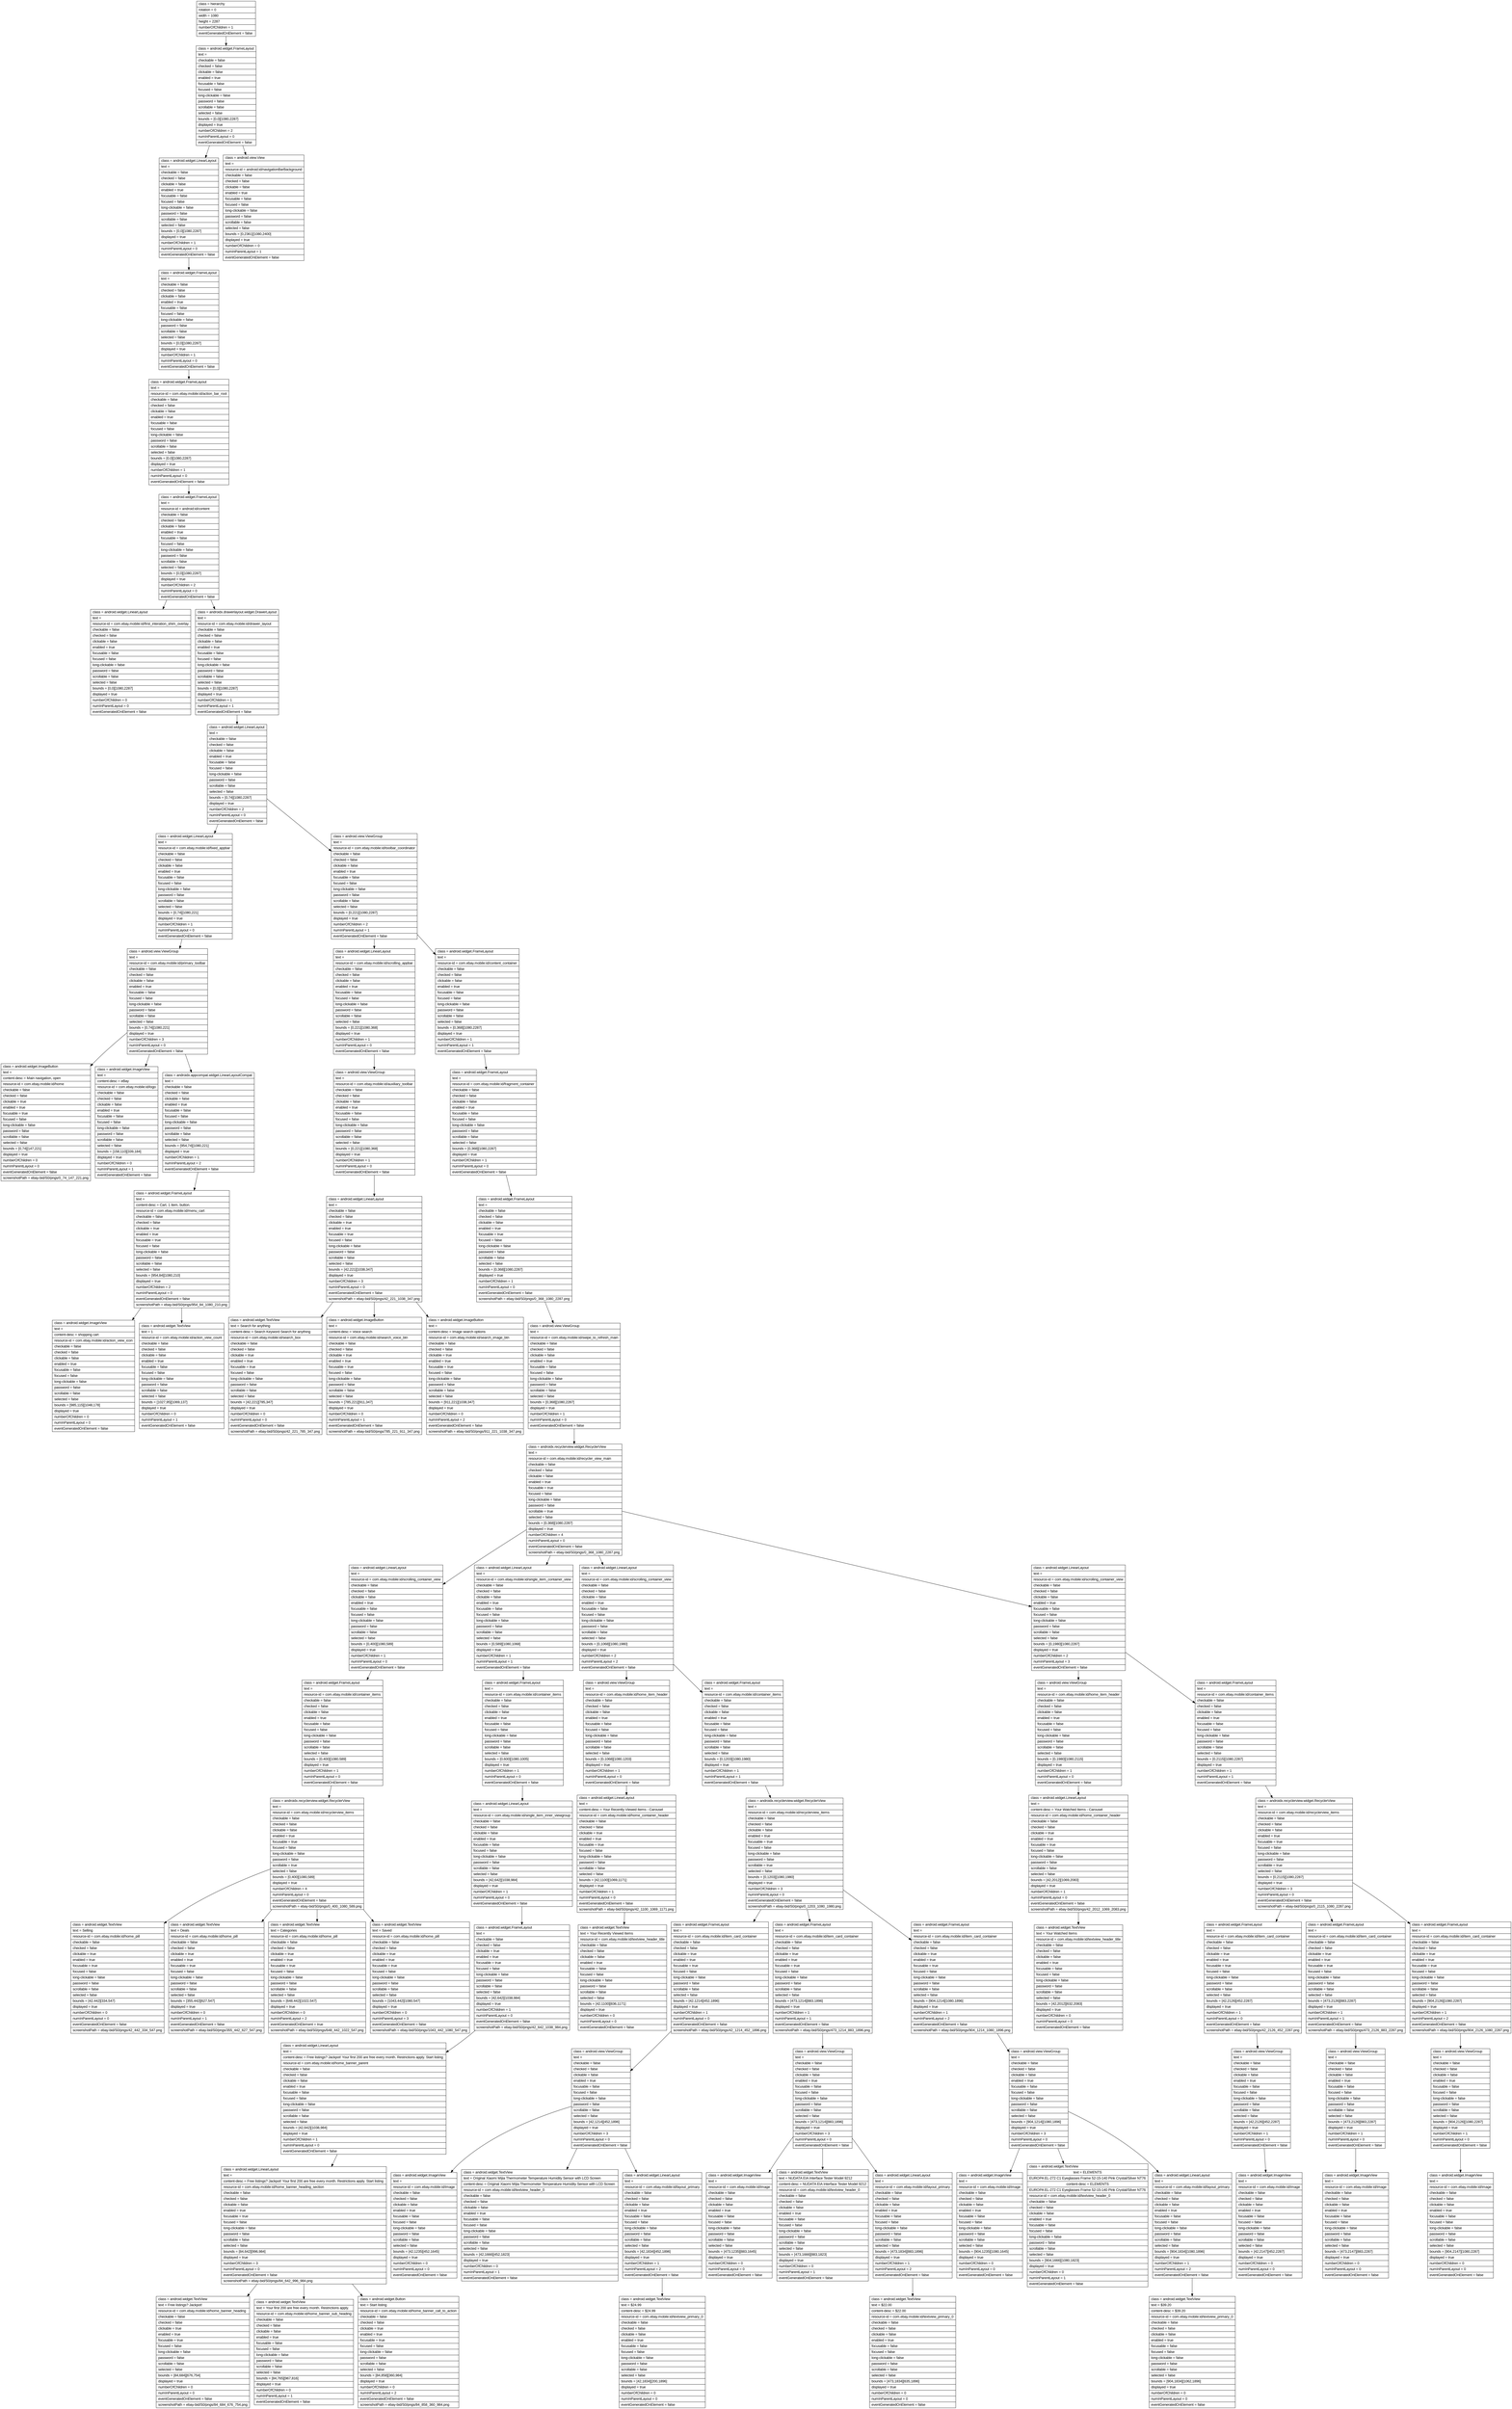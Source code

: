 digraph Layout {

	node [shape=record fontname=Arial];

	0	[label="{class = hierarchy\l|rotation = 0\l|width = 1080\l|height = 2287\l|numberOfChildren = 1\l|eventGeneratedOnElement = false \l}"]
	1	[label="{class = android.widget.FrameLayout\l|text = \l|checkable = false\l|checked = false\l|clickable = false\l|enabled = true\l|focusable = false\l|focused = false\l|long-clickable = false\l|password = false\l|scrollable = false\l|selected = false\l|bounds = [0,0][1080,2287]\l|displayed = true\l|numberOfChildren = 2\l|numInParentLayout = 0\l|eventGeneratedOnElement = false \l}"]
	2	[label="{class = android.widget.LinearLayout\l|text = \l|checkable = false\l|checked = false\l|clickable = false\l|enabled = true\l|focusable = false\l|focused = false\l|long-clickable = false\l|password = false\l|scrollable = false\l|selected = false\l|bounds = [0,0][1080,2287]\l|displayed = true\l|numberOfChildren = 1\l|numInParentLayout = 0\l|eventGeneratedOnElement = false \l}"]
	3	[label="{class = android.view.View\l|text = \l|resource-id = android:id/navigationBarBackground\l|checkable = false\l|checked = false\l|clickable = false\l|enabled = true\l|focusable = false\l|focused = false\l|long-clickable = false\l|password = false\l|scrollable = false\l|selected = false\l|bounds = [0,2361][1080,2400]\l|displayed = true\l|numberOfChildren = 0\l|numInParentLayout = 1\l|eventGeneratedOnElement = false \l}"]
	4	[label="{class = android.widget.FrameLayout\l|text = \l|checkable = false\l|checked = false\l|clickable = false\l|enabled = true\l|focusable = false\l|focused = false\l|long-clickable = false\l|password = false\l|scrollable = false\l|selected = false\l|bounds = [0,0][1080,2287]\l|displayed = true\l|numberOfChildren = 1\l|numInParentLayout = 0\l|eventGeneratedOnElement = false \l}"]
	5	[label="{class = android.widget.FrameLayout\l|text = \l|resource-id = com.ebay.mobile:id/action_bar_root\l|checkable = false\l|checked = false\l|clickable = false\l|enabled = true\l|focusable = false\l|focused = false\l|long-clickable = false\l|password = false\l|scrollable = false\l|selected = false\l|bounds = [0,0][1080,2287]\l|displayed = true\l|numberOfChildren = 1\l|numInParentLayout = 0\l|eventGeneratedOnElement = false \l}"]
	6	[label="{class = android.widget.FrameLayout\l|text = \l|resource-id = android:id/content\l|checkable = false\l|checked = false\l|clickable = false\l|enabled = true\l|focusable = false\l|focused = false\l|long-clickable = false\l|password = false\l|scrollable = false\l|selected = false\l|bounds = [0,0][1080,2287]\l|displayed = true\l|numberOfChildren = 2\l|numInParentLayout = 0\l|eventGeneratedOnElement = false \l}"]
	7	[label="{class = android.widget.LinearLayout\l|text = \l|resource-id = com.ebay.mobile:id/first_interation_shim_overlay\l|checkable = false\l|checked = false\l|clickable = false\l|enabled = true\l|focusable = false\l|focused = false\l|long-clickable = false\l|password = false\l|scrollable = false\l|selected = false\l|bounds = [0,0][1080,2287]\l|displayed = true\l|numberOfChildren = 0\l|numInParentLayout = 0\l|eventGeneratedOnElement = false \l}"]
	8	[label="{class = androidx.drawerlayout.widget.DrawerLayout\l|text = \l|resource-id = com.ebay.mobile:id/drawer_layout\l|checkable = false\l|checked = false\l|clickable = false\l|enabled = true\l|focusable = false\l|focused = false\l|long-clickable = false\l|password = false\l|scrollable = false\l|selected = false\l|bounds = [0,0][1080,2287]\l|displayed = true\l|numberOfChildren = 1\l|numInParentLayout = 1\l|eventGeneratedOnElement = false \l}"]
	9	[label="{class = android.widget.LinearLayout\l|text = \l|checkable = false\l|checked = false\l|clickable = false\l|enabled = true\l|focusable = false\l|focused = false\l|long-clickable = false\l|password = false\l|scrollable = false\l|selected = false\l|bounds = [0,74][1080,2287]\l|displayed = true\l|numberOfChildren = 2\l|numInParentLayout = 0\l|eventGeneratedOnElement = false \l}"]
	10	[label="{class = android.widget.LinearLayout\l|text = \l|resource-id = com.ebay.mobile:id/fixed_appbar\l|checkable = false\l|checked = false\l|clickable = false\l|enabled = true\l|focusable = false\l|focused = false\l|long-clickable = false\l|password = false\l|scrollable = false\l|selected = false\l|bounds = [0,74][1080,221]\l|displayed = true\l|numberOfChildren = 1\l|numInParentLayout = 0\l|eventGeneratedOnElement = false \l}"]
	11	[label="{class = android.view.ViewGroup\l|text = \l|resource-id = com.ebay.mobile:id/toolbar_coordinator\l|checkable = false\l|checked = false\l|clickable = false\l|enabled = true\l|focusable = false\l|focused = false\l|long-clickable = false\l|password = false\l|scrollable = false\l|selected = false\l|bounds = [0,221][1080,2287]\l|displayed = true\l|numberOfChildren = 2\l|numInParentLayout = 1\l|eventGeneratedOnElement = false \l}"]
	12	[label="{class = android.view.ViewGroup\l|text = \l|resource-id = com.ebay.mobile:id/primary_toolbar\l|checkable = false\l|checked = false\l|clickable = false\l|enabled = true\l|focusable = false\l|focused = false\l|long-clickable = false\l|password = false\l|scrollable = false\l|selected = false\l|bounds = [0,74][1080,221]\l|displayed = true\l|numberOfChildren = 3\l|numInParentLayout = 0\l|eventGeneratedOnElement = false \l}"]
	13	[label="{class = android.widget.LinearLayout\l|text = \l|resource-id = com.ebay.mobile:id/scrolling_appbar\l|checkable = false\l|checked = false\l|clickable = false\l|enabled = true\l|focusable = false\l|focused = false\l|long-clickable = false\l|password = false\l|scrollable = false\l|selected = false\l|bounds = [0,221][1080,368]\l|displayed = true\l|numberOfChildren = 1\l|numInParentLayout = 0\l|eventGeneratedOnElement = false \l}"]
	14	[label="{class = android.widget.FrameLayout\l|text = \l|resource-id = com.ebay.mobile:id/content_container\l|checkable = false\l|checked = false\l|clickable = false\l|enabled = true\l|focusable = false\l|focused = false\l|long-clickable = false\l|password = false\l|scrollable = false\l|selected = false\l|bounds = [0,368][1080,2287]\l|displayed = true\l|numberOfChildren = 1\l|numInParentLayout = 1\l|eventGeneratedOnElement = false \l}"]
	15	[label="{class = android.widget.ImageButton\l|text = \l|content-desc = Main navigation, open\l|resource-id = com.ebay.mobile:id/home\l|checkable = false\l|checked = false\l|clickable = true\l|enabled = true\l|focusable = true\l|focused = false\l|long-clickable = false\l|password = false\l|scrollable = false\l|selected = false\l|bounds = [0,74][147,221]\l|displayed = true\l|numberOfChildren = 0\l|numInParentLayout = 0\l|eventGeneratedOnElement = false \l|screenshotPath = ebay-bid/S0/pngs/0_74_147_221.png\l}"]
	16	[label="{class = android.widget.ImageView\l|text = \l|content-desc = eBay\l|resource-id = com.ebay.mobile:id/logo\l|checkable = false\l|checked = false\l|clickable = false\l|enabled = true\l|focusable = false\l|focused = false\l|long-clickable = false\l|password = false\l|scrollable = false\l|selected = false\l|bounds = [158,110][339,184]\l|displayed = true\l|numberOfChildren = 0\l|numInParentLayout = 1\l|eventGeneratedOnElement = false \l}"]
	17	[label="{class = androidx.appcompat.widget.LinearLayoutCompat\l|text = \l|checkable = false\l|checked = false\l|clickable = false\l|enabled = true\l|focusable = false\l|focused = false\l|long-clickable = false\l|password = false\l|scrollable = false\l|selected = false\l|bounds = [954,74][1080,221]\l|displayed = true\l|numberOfChildren = 1\l|numInParentLayout = 2\l|eventGeneratedOnElement = false \l}"]
	18	[label="{class = android.view.ViewGroup\l|text = \l|resource-id = com.ebay.mobile:id/auxiliary_toolbar\l|checkable = false\l|checked = false\l|clickable = false\l|enabled = true\l|focusable = false\l|focused = false\l|long-clickable = false\l|password = false\l|scrollable = false\l|selected = false\l|bounds = [0,221][1080,368]\l|displayed = true\l|numberOfChildren = 1\l|numInParentLayout = 0\l|eventGeneratedOnElement = false \l}"]
	19	[label="{class = android.widget.FrameLayout\l|text = \l|resource-id = com.ebay.mobile:id/fragment_container\l|checkable = false\l|checked = false\l|clickable = false\l|enabled = true\l|focusable = false\l|focused = false\l|long-clickable = false\l|password = false\l|scrollable = false\l|selected = false\l|bounds = [0,368][1080,2287]\l|displayed = true\l|numberOfChildren = 1\l|numInParentLayout = 0\l|eventGeneratedOnElement = false \l}"]
	20	[label="{class = android.widget.FrameLayout\l|text = \l|content-desc = Cart, 1 item, button.\l|resource-id = com.ebay.mobile:id/menu_cart\l|checkable = false\l|checked = false\l|clickable = true\l|enabled = true\l|focusable = true\l|focused = false\l|long-clickable = false\l|password = false\l|scrollable = false\l|selected = false\l|bounds = [954,84][1080,210]\l|displayed = true\l|numberOfChildren = 2\l|numInParentLayout = 0\l|eventGeneratedOnElement = false \l|screenshotPath = ebay-bid/S0/pngs/954_84_1080_210.png\l}"]
	21	[label="{class = android.widget.LinearLayout\l|text = \l|checkable = false\l|checked = false\l|clickable = true\l|enabled = true\l|focusable = true\l|focused = false\l|long-clickable = false\l|password = false\l|scrollable = false\l|selected = false\l|bounds = [42,221][1038,347]\l|displayed = true\l|numberOfChildren = 3\l|numInParentLayout = 0\l|eventGeneratedOnElement = false \l|screenshotPath = ebay-bid/S0/pngs/42_221_1038_347.png\l}"]
	22	[label="{class = android.widget.FrameLayout\l|text = \l|checkable = false\l|checked = false\l|clickable = false\l|enabled = true\l|focusable = true\l|focused = false\l|long-clickable = false\l|password = false\l|scrollable = false\l|selected = false\l|bounds = [0,368][1080,2287]\l|displayed = true\l|numberOfChildren = 1\l|numInParentLayout = 0\l|eventGeneratedOnElement = false \l|screenshotPath = ebay-bid/S0/pngs/0_368_1080_2287.png\l}"]
	23	[label="{class = android.widget.ImageView\l|text = \l|content-desc = shopping cart\l|resource-id = com.ebay.mobile:id/action_view_icon\l|checkable = false\l|checked = false\l|clickable = false\l|enabled = true\l|focusable = false\l|focused = false\l|long-clickable = false\l|password = false\l|scrollable = false\l|selected = false\l|bounds = [985,115][1048,178]\l|displayed = true\l|numberOfChildren = 0\l|numInParentLayout = 0\l|eventGeneratedOnElement = false \l}"]
	24	[label="{class = android.widget.TextView\l|text = 1\l|resource-id = com.ebay.mobile:id/action_view_count\l|checkable = false\l|checked = false\l|clickable = false\l|enabled = true\l|focusable = false\l|focused = false\l|long-clickable = false\l|password = false\l|scrollable = false\l|selected = false\l|bounds = [1027,95][1069,137]\l|displayed = true\l|numberOfChildren = 0\l|numInParentLayout = 1\l|eventGeneratedOnElement = false \l}"]
	25	[label="{class = android.widget.TextView\l|text = Search for anything\l|content-desc = Search Keyword Search for anything\l|resource-id = com.ebay.mobile:id/search_box\l|checkable = false\l|checked = false\l|clickable = true\l|enabled = true\l|focusable = true\l|focused = false\l|long-clickable = false\l|password = false\l|scrollable = false\l|selected = false\l|bounds = [42,221][785,347]\l|displayed = true\l|numberOfChildren = 0\l|numInParentLayout = 0\l|eventGeneratedOnElement = false \l|screenshotPath = ebay-bid/S0/pngs/42_221_785_347.png\l}"]
	26	[label="{class = android.widget.ImageButton\l|text = \l|content-desc = Voice search\l|resource-id = com.ebay.mobile:id/search_voice_btn\l|checkable = false\l|checked = false\l|clickable = true\l|enabled = true\l|focusable = true\l|focused = false\l|long-clickable = false\l|password = false\l|scrollable = false\l|selected = false\l|bounds = [785,221][911,347]\l|displayed = true\l|numberOfChildren = 0\l|numInParentLayout = 1\l|eventGeneratedOnElement = false \l|screenshotPath = ebay-bid/S0/pngs/785_221_911_347.png\l}"]
	27	[label="{class = android.widget.ImageButton\l|text = \l|content-desc = Image search options\l|resource-id = com.ebay.mobile:id/search_image_btn\l|checkable = false\l|checked = false\l|clickable = true\l|enabled = true\l|focusable = true\l|focused = false\l|long-clickable = false\l|password = false\l|scrollable = false\l|selected = false\l|bounds = [911,221][1038,347]\l|displayed = true\l|numberOfChildren = 0\l|numInParentLayout = 2\l|eventGeneratedOnElement = false \l|screenshotPath = ebay-bid/S0/pngs/911_221_1038_347.png\l}"]
	28	[label="{class = android.view.ViewGroup\l|text = \l|resource-id = com.ebay.mobile:id/swipe_to_refresh_main\l|checkable = false\l|checked = false\l|clickable = false\l|enabled = true\l|focusable = false\l|focused = false\l|long-clickable = false\l|password = false\l|scrollable = false\l|selected = false\l|bounds = [0,368][1080,2287]\l|displayed = true\l|numberOfChildren = 1\l|numInParentLayout = 0\l|eventGeneratedOnElement = false \l}"]
	29	[label="{class = androidx.recyclerview.widget.RecyclerView\l|text = \l|resource-id = com.ebay.mobile:id/recycler_view_main\l|checkable = false\l|checked = false\l|clickable = false\l|enabled = true\l|focusable = true\l|focused = false\l|long-clickable = false\l|password = false\l|scrollable = true\l|selected = false\l|bounds = [0,368][1080,2287]\l|displayed = true\l|numberOfChildren = 4\l|numInParentLayout = 0\l|eventGeneratedOnElement = false \l|screenshotPath = ebay-bid/S0/pngs/0_368_1080_2287.png\l}"]
	30	[label="{class = android.widget.LinearLayout\l|text = \l|resource-id = com.ebay.mobile:id/scrolling_container_view\l|checkable = false\l|checked = false\l|clickable = false\l|enabled = true\l|focusable = false\l|focused = false\l|long-clickable = false\l|password = false\l|scrollable = false\l|selected = false\l|bounds = [0,400][1080,589]\l|displayed = true\l|numberOfChildren = 1\l|numInParentLayout = 0\l|eventGeneratedOnElement = false \l}"]
	31	[label="{class = android.widget.LinearLayout\l|text = \l|resource-id = com.ebay.mobile:id/single_item_container_view\l|checkable = false\l|checked = false\l|clickable = false\l|enabled = true\l|focusable = false\l|focused = false\l|long-clickable = false\l|password = false\l|scrollable = false\l|selected = false\l|bounds = [0,589][1080,1068]\l|displayed = true\l|numberOfChildren = 1\l|numInParentLayout = 1\l|eventGeneratedOnElement = false \l}"]
	32	[label="{class = android.widget.LinearLayout\l|text = \l|resource-id = com.ebay.mobile:id/scrolling_container_view\l|checkable = false\l|checked = false\l|clickable = false\l|enabled = true\l|focusable = false\l|focused = false\l|long-clickable = false\l|password = false\l|scrollable = false\l|selected = false\l|bounds = [0,1068][1080,1980]\l|displayed = true\l|numberOfChildren = 2\l|numInParentLayout = 2\l|eventGeneratedOnElement = false \l}"]
	33	[label="{class = android.widget.LinearLayout\l|text = \l|resource-id = com.ebay.mobile:id/scrolling_container_view\l|checkable = false\l|checked = false\l|clickable = false\l|enabled = true\l|focusable = false\l|focused = false\l|long-clickable = false\l|password = false\l|scrollable = false\l|selected = false\l|bounds = [0,1980][1080,2287]\l|displayed = true\l|numberOfChildren = 2\l|numInParentLayout = 3\l|eventGeneratedOnElement = false \l}"]
	34	[label="{class = android.widget.FrameLayout\l|text = \l|resource-id = com.ebay.mobile:id/container_items\l|checkable = false\l|checked = false\l|clickable = false\l|enabled = true\l|focusable = false\l|focused = false\l|long-clickable = false\l|password = false\l|scrollable = false\l|selected = false\l|bounds = [0,400][1080,589]\l|displayed = true\l|numberOfChildren = 1\l|numInParentLayout = 0\l|eventGeneratedOnElement = false \l}"]
	35	[label="{class = android.widget.FrameLayout\l|text = \l|resource-id = com.ebay.mobile:id/container_items\l|checkable = false\l|checked = false\l|clickable = false\l|enabled = true\l|focusable = false\l|focused = false\l|long-clickable = false\l|password = false\l|scrollable = false\l|selected = false\l|bounds = [0,600][1080,1005]\l|displayed = true\l|numberOfChildren = 1\l|numInParentLayout = 0\l|eventGeneratedOnElement = false \l}"]
	36	[label="{class = android.view.ViewGroup\l|text = \l|resource-id = com.ebay.mobile:id/home_item_header\l|checkable = false\l|checked = false\l|clickable = false\l|enabled = true\l|focusable = false\l|focused = false\l|long-clickable = false\l|password = false\l|scrollable = false\l|selected = false\l|bounds = [0,1068][1080,1203]\l|displayed = true\l|numberOfChildren = 1\l|numInParentLayout = 0\l|eventGeneratedOnElement = false \l}"]
	37	[label="{class = android.widget.FrameLayout\l|text = \l|resource-id = com.ebay.mobile:id/container_items\l|checkable = false\l|checked = false\l|clickable = false\l|enabled = true\l|focusable = false\l|focused = false\l|long-clickable = false\l|password = false\l|scrollable = false\l|selected = false\l|bounds = [0,1203][1080,1980]\l|displayed = true\l|numberOfChildren = 1\l|numInParentLayout = 1\l|eventGeneratedOnElement = false \l}"]
	38	[label="{class = android.view.ViewGroup\l|text = \l|resource-id = com.ebay.mobile:id/home_item_header\l|checkable = false\l|checked = false\l|clickable = false\l|enabled = true\l|focusable = false\l|focused = false\l|long-clickable = false\l|password = false\l|scrollable = false\l|selected = false\l|bounds = [0,1980][1080,2115]\l|displayed = true\l|numberOfChildren = 1\l|numInParentLayout = 0\l|eventGeneratedOnElement = false \l}"]
	39	[label="{class = android.widget.FrameLayout\l|text = \l|resource-id = com.ebay.mobile:id/container_items\l|checkable = false\l|checked = false\l|clickable = false\l|enabled = true\l|focusable = false\l|focused = false\l|long-clickable = false\l|password = false\l|scrollable = false\l|selected = false\l|bounds = [0,2115][1080,2287]\l|displayed = true\l|numberOfChildren = 1\l|numInParentLayout = 1\l|eventGeneratedOnElement = false \l}"]
	40	[label="{class = androidx.recyclerview.widget.RecyclerView\l|text = \l|resource-id = com.ebay.mobile:id/recyclerview_items\l|checkable = false\l|checked = false\l|clickable = false\l|enabled = true\l|focusable = true\l|focused = false\l|long-clickable = false\l|password = false\l|scrollable = true\l|selected = false\l|bounds = [0,400][1080,589]\l|displayed = true\l|numberOfChildren = 4\l|numInParentLayout = 0\l|eventGeneratedOnElement = false \l|screenshotPath = ebay-bid/S0/pngs/0_400_1080_589.png\l}"]
	41	[label="{class = android.widget.LinearLayout\l|text = \l|resource-id = com.ebay.mobile:id/single_item_inner_viewgroup\l|checkable = false\l|checked = false\l|clickable = false\l|enabled = true\l|focusable = false\l|focused = false\l|long-clickable = false\l|password = false\l|scrollable = false\l|selected = false\l|bounds = [42,642][1038,984]\l|displayed = true\l|numberOfChildren = 1\l|numInParentLayout = 0\l|eventGeneratedOnElement = false \l}"]
	42	[label="{class = android.widget.LinearLayout\l|text = \l|content-desc = Your Recently Viewed Items - Carousel\l|resource-id = com.ebay.mobile:id/home_container_header\l|checkable = false\l|checked = false\l|clickable = true\l|enabled = true\l|focusable = true\l|focused = false\l|long-clickable = false\l|password = false\l|scrollable = false\l|selected = false\l|bounds = [42,1100][1069,1171]\l|displayed = true\l|numberOfChildren = 1\l|numInParentLayout = 0\l|eventGeneratedOnElement = false \l|screenshotPath = ebay-bid/S0/pngs/42_1100_1069_1171.png\l}"]
	43	[label="{class = androidx.recyclerview.widget.RecyclerView\l|text = \l|resource-id = com.ebay.mobile:id/recyclerview_items\l|checkable = false\l|checked = false\l|clickable = false\l|enabled = true\l|focusable = true\l|focused = false\l|long-clickable = false\l|password = false\l|scrollable = true\l|selected = false\l|bounds = [0,1203][1080,1980]\l|displayed = true\l|numberOfChildren = 3\l|numInParentLayout = 0\l|eventGeneratedOnElement = false \l|screenshotPath = ebay-bid/S0/pngs/0_1203_1080_1980.png\l}"]
	44	[label="{class = android.widget.LinearLayout\l|text = \l|content-desc = Your Watched Items - Carousel\l|resource-id = com.ebay.mobile:id/home_container_header\l|checkable = false\l|checked = false\l|clickable = true\l|enabled = true\l|focusable = true\l|focused = false\l|long-clickable = false\l|password = false\l|scrollable = false\l|selected = false\l|bounds = [42,2012][1069,2083]\l|displayed = true\l|numberOfChildren = 1\l|numInParentLayout = 0\l|eventGeneratedOnElement = false \l|screenshotPath = ebay-bid/S0/pngs/42_2012_1069_2083.png\l}"]
	45	[label="{class = androidx.recyclerview.widget.RecyclerView\l|text = \l|resource-id = com.ebay.mobile:id/recyclerview_items\l|checkable = false\l|checked = false\l|clickable = false\l|enabled = true\l|focusable = true\l|focused = false\l|long-clickable = false\l|password = false\l|scrollable = true\l|selected = false\l|bounds = [0,2115][1080,2287]\l|displayed = true\l|numberOfChildren = 3\l|numInParentLayout = 0\l|eventGeneratedOnElement = false \l|screenshotPath = ebay-bid/S0/pngs/0_2115_1080_2287.png\l}"]
	46	[label="{class = android.widget.TextView\l|text = Selling\l|resource-id = com.ebay.mobile:id/home_pill\l|checkable = false\l|checked = false\l|clickable = true\l|enabled = true\l|focusable = true\l|focused = false\l|long-clickable = false\l|password = false\l|scrollable = false\l|selected = false\l|bounds = [42,442][334,547]\l|displayed = true\l|numberOfChildren = 0\l|numInParentLayout = 0\l|eventGeneratedOnElement = false \l|screenshotPath = ebay-bid/S0/pngs/42_442_334_547.png\l}"]
	47	[label="{class = android.widget.TextView\l|text = Deals\l|resource-id = com.ebay.mobile:id/home_pill\l|checkable = false\l|checked = false\l|clickable = true\l|enabled = true\l|focusable = true\l|focused = false\l|long-clickable = false\l|password = false\l|scrollable = false\l|selected = false\l|bounds = [355,442][627,547]\l|displayed = true\l|numberOfChildren = 0\l|numInParentLayout = 1\l|eventGeneratedOnElement = false \l|screenshotPath = ebay-bid/S0/pngs/355_442_627_547.png\l}"]
	48	[label="{class = android.widget.TextView\l|text = Categories\l|resource-id = com.ebay.mobile:id/home_pill\l|checkable = false\l|checked = false\l|clickable = true\l|enabled = true\l|focusable = true\l|focused = false\l|long-clickable = false\l|password = false\l|scrollable = false\l|selected = false\l|bounds = [648,442][1022,547]\l|displayed = true\l|numberOfChildren = 0\l|numInParentLayout = 2\l|eventGeneratedOnElement = true \l|screenshotPath = ebay-bid/S0/pngs/648_442_1022_547.png\l}"]
	49	[label="{class = android.widget.TextView\l|text = Saved\l|resource-id = com.ebay.mobile:id/home_pill\l|checkable = false\l|checked = false\l|clickable = true\l|enabled = true\l|focusable = true\l|focused = false\l|long-clickable = false\l|password = false\l|scrollable = false\l|selected = false\l|bounds = [1043,442][1080,547]\l|displayed = true\l|numberOfChildren = 0\l|numInParentLayout = 3\l|eventGeneratedOnElement = false \l|screenshotPath = ebay-bid/S0/pngs/1043_442_1080_547.png\l}"]
	50	[label="{class = android.widget.FrameLayout\l|text = \l|checkable = false\l|checked = false\l|clickable = true\l|enabled = true\l|focusable = true\l|focused = false\l|long-clickable = false\l|password = false\l|scrollable = false\l|selected = false\l|bounds = [42,642][1038,984]\l|displayed = true\l|numberOfChildren = 1\l|numInParentLayout = 0\l|eventGeneratedOnElement = false \l|screenshotPath = ebay-bid/S0/pngs/42_642_1038_984.png\l}"]
	51	[label="{class = android.widget.TextView\l|text = Your Recently Viewed Items  \l|resource-id = com.ebay.mobile:id/textview_header_title\l|checkable = false\l|checked = false\l|clickable = false\l|enabled = true\l|focusable = false\l|focused = false\l|long-clickable = false\l|password = false\l|scrollable = false\l|selected = false\l|bounds = [42,1100][836,1171]\l|displayed = true\l|numberOfChildren = 0\l|numInParentLayout = 0\l|eventGeneratedOnElement = false \l}"]
	52	[label="{class = android.widget.FrameLayout\l|text = \l|resource-id = com.ebay.mobile:id/item_card_container\l|checkable = false\l|checked = false\l|clickable = true\l|enabled = true\l|focusable = true\l|focused = false\l|long-clickable = false\l|password = false\l|scrollable = false\l|selected = false\l|bounds = [42,1214][452,1896]\l|displayed = true\l|numberOfChildren = 1\l|numInParentLayout = 0\l|eventGeneratedOnElement = false \l|screenshotPath = ebay-bid/S0/pngs/42_1214_452_1896.png\l}"]
	53	[label="{class = android.widget.FrameLayout\l|text = \l|resource-id = com.ebay.mobile:id/item_card_container\l|checkable = false\l|checked = false\l|clickable = true\l|enabled = true\l|focusable = true\l|focused = false\l|long-clickable = false\l|password = false\l|scrollable = false\l|selected = false\l|bounds = [473,1214][883,1896]\l|displayed = true\l|numberOfChildren = 1\l|numInParentLayout = 1\l|eventGeneratedOnElement = false \l|screenshotPath = ebay-bid/S0/pngs/473_1214_883_1896.png\l}"]
	54	[label="{class = android.widget.FrameLayout\l|text = \l|resource-id = com.ebay.mobile:id/item_card_container\l|checkable = false\l|checked = false\l|clickable = true\l|enabled = true\l|focusable = true\l|focused = false\l|long-clickable = false\l|password = false\l|scrollable = false\l|selected = false\l|bounds = [904,1214][1080,1896]\l|displayed = true\l|numberOfChildren = 1\l|numInParentLayout = 2\l|eventGeneratedOnElement = false \l|screenshotPath = ebay-bid/S0/pngs/904_1214_1080_1896.png\l}"]
	55	[label="{class = android.widget.TextView\l|text = Your Watched Items  \l|resource-id = com.ebay.mobile:id/textview_header_title\l|checkable = false\l|checked = false\l|clickable = false\l|enabled = true\l|focusable = false\l|focused = false\l|long-clickable = false\l|password = false\l|scrollable = false\l|selected = false\l|bounds = [42,2012][632,2083]\l|displayed = true\l|numberOfChildren = 0\l|numInParentLayout = 0\l|eventGeneratedOnElement = false \l}"]
	56	[label="{class = android.widget.FrameLayout\l|text = \l|resource-id = com.ebay.mobile:id/item_card_container\l|checkable = false\l|checked = false\l|clickable = true\l|enabled = true\l|focusable = true\l|focused = false\l|long-clickable = false\l|password = false\l|scrollable = false\l|selected = false\l|bounds = [42,2126][452,2287]\l|displayed = true\l|numberOfChildren = 1\l|numInParentLayout = 0\l|eventGeneratedOnElement = false \l|screenshotPath = ebay-bid/S0/pngs/42_2126_452_2287.png\l}"]
	57	[label="{class = android.widget.FrameLayout\l|text = \l|resource-id = com.ebay.mobile:id/item_card_container\l|checkable = false\l|checked = false\l|clickable = true\l|enabled = true\l|focusable = true\l|focused = false\l|long-clickable = false\l|password = false\l|scrollable = false\l|selected = false\l|bounds = [473,2126][883,2287]\l|displayed = true\l|numberOfChildren = 1\l|numInParentLayout = 1\l|eventGeneratedOnElement = false \l|screenshotPath = ebay-bid/S0/pngs/473_2126_883_2287.png\l}"]
	58	[label="{class = android.widget.FrameLayout\l|text = \l|resource-id = com.ebay.mobile:id/item_card_container\l|checkable = false\l|checked = false\l|clickable = true\l|enabled = true\l|focusable = true\l|focused = false\l|long-clickable = false\l|password = false\l|scrollable = false\l|selected = false\l|bounds = [904,2126][1080,2287]\l|displayed = true\l|numberOfChildren = 1\l|numInParentLayout = 2\l|eventGeneratedOnElement = false \l|screenshotPath = ebay-bid/S0/pngs/904_2126_1080_2287.png\l}"]
	59	[label="{class = android.widget.LinearLayout\l|text = \l|content-desc = Free listings? Jackpot! Your first 200 are free every month. Restrictions apply. Start listing \l|resource-id = com.ebay.mobile:id/home_banner_parent\l|checkable = false\l|checked = false\l|clickable = false\l|enabled = true\l|focusable = false\l|focused = false\l|long-clickable = false\l|password = false\l|scrollable = false\l|selected = false\l|bounds = [42,642][1038,984]\l|displayed = true\l|numberOfChildren = 1\l|numInParentLayout = 0\l|eventGeneratedOnElement = false \l}"]
	60	[label="{class = android.view.ViewGroup\l|text = \l|checkable = false\l|checked = false\l|clickable = false\l|enabled = true\l|focusable = false\l|focused = false\l|long-clickable = false\l|password = false\l|scrollable = false\l|selected = false\l|bounds = [42,1214][452,1896]\l|displayed = true\l|numberOfChildren = 3\l|numInParentLayout = 0\l|eventGeneratedOnElement = false \l}"]
	61	[label="{class = android.view.ViewGroup\l|text = \l|checkable = false\l|checked = false\l|clickable = false\l|enabled = true\l|focusable = false\l|focused = false\l|long-clickable = false\l|password = false\l|scrollable = false\l|selected = false\l|bounds = [473,1214][883,1896]\l|displayed = true\l|numberOfChildren = 3\l|numInParentLayout = 0\l|eventGeneratedOnElement = false \l}"]
	62	[label="{class = android.view.ViewGroup\l|text = \l|checkable = false\l|checked = false\l|clickable = false\l|enabled = true\l|focusable = false\l|focused = false\l|long-clickable = false\l|password = false\l|scrollable = false\l|selected = false\l|bounds = [904,1214][1080,1896]\l|displayed = true\l|numberOfChildren = 3\l|numInParentLayout = 0\l|eventGeneratedOnElement = false \l}"]
	63	[label="{class = android.view.ViewGroup\l|text = \l|checkable = false\l|checked = false\l|clickable = false\l|enabled = true\l|focusable = false\l|focused = false\l|long-clickable = false\l|password = false\l|scrollable = false\l|selected = false\l|bounds = [42,2126][452,2287]\l|displayed = true\l|numberOfChildren = 1\l|numInParentLayout = 0\l|eventGeneratedOnElement = false \l}"]
	64	[label="{class = android.view.ViewGroup\l|text = \l|checkable = false\l|checked = false\l|clickable = false\l|enabled = true\l|focusable = false\l|focused = false\l|long-clickable = false\l|password = false\l|scrollable = false\l|selected = false\l|bounds = [473,2126][883,2287]\l|displayed = true\l|numberOfChildren = 1\l|numInParentLayout = 0\l|eventGeneratedOnElement = false \l}"]
	65	[label="{class = android.view.ViewGroup\l|text = \l|checkable = false\l|checked = false\l|clickable = false\l|enabled = true\l|focusable = false\l|focused = false\l|long-clickable = false\l|password = false\l|scrollable = false\l|selected = false\l|bounds = [904,2126][1080,2287]\l|displayed = true\l|numberOfChildren = 1\l|numInParentLayout = 0\l|eventGeneratedOnElement = false \l}"]
	66	[label="{class = android.widget.LinearLayout\l|text = \l|content-desc = Free listings? Jackpot! Your first 200 are free every month. Restrictions apply. Start listing \l|resource-id = com.ebay.mobile:id/home_banner_heading_section\l|checkable = false\l|checked = false\l|clickable = false\l|enabled = true\l|focusable = true\l|focused = false\l|long-clickable = false\l|password = false\l|scrollable = false\l|selected = false\l|bounds = [84,642][996,984]\l|displayed = true\l|numberOfChildren = 3\l|numInParentLayout = 0\l|eventGeneratedOnElement = false \l|screenshotPath = ebay-bid/S0/pngs/84_642_996_984.png\l}"]
	67	[label="{class = android.widget.ImageView\l|text = \l|resource-id = com.ebay.mobile:id/image\l|checkable = false\l|checked = false\l|clickable = false\l|enabled = true\l|focusable = false\l|focused = false\l|long-clickable = false\l|password = false\l|scrollable = false\l|selected = false\l|bounds = [42,1235][452,1645]\l|displayed = true\l|numberOfChildren = 0\l|numInParentLayout = 0\l|eventGeneratedOnElement = false \l}"]
	68	[label="{class = android.widget.TextView\l|text = Original Xiaomi Mijia Thermometer Temperature Humidity Sensor with LCD Screen \l|content-desc = Original Xiaomi Mijia Thermometer Temperature Humidity Sensor with LCD Screen \l|resource-id = com.ebay.mobile:id/textview_header_0\l|checkable = false\l|checked = false\l|clickable = false\l|enabled = true\l|focusable = false\l|focused = false\l|long-clickable = false\l|password = false\l|scrollable = false\l|selected = false\l|bounds = [42,1666][452,1823]\l|displayed = true\l|numberOfChildren = 0\l|numInParentLayout = 1\l|eventGeneratedOnElement = false \l}"]
	69	[label="{class = android.widget.LinearLayout\l|text = \l|resource-id = com.ebay.mobile:id/layout_primary\l|checkable = false\l|checked = false\l|clickable = false\l|enabled = true\l|focusable = false\l|focused = false\l|long-clickable = false\l|password = false\l|scrollable = false\l|selected = false\l|bounds = [42,1834][452,1896]\l|displayed = true\l|numberOfChildren = 1\l|numInParentLayout = 2\l|eventGeneratedOnElement = false \l}"]
	70	[label="{class = android.widget.ImageView\l|text = \l|resource-id = com.ebay.mobile:id/image\l|checkable = false\l|checked = false\l|clickable = false\l|enabled = true\l|focusable = false\l|focused = false\l|long-clickable = false\l|password = false\l|scrollable = false\l|selected = false\l|bounds = [473,1235][883,1645]\l|displayed = true\l|numberOfChildren = 0\l|numInParentLayout = 0\l|eventGeneratedOnElement = false \l}"]
	71	[label="{class = android.widget.TextView\l|text = NUDATA EIA Interface Tester Model 9212\l|content-desc = NUDATA EIA Interface Tester Model 9212\l|resource-id = com.ebay.mobile:id/textview_header_0\l|checkable = false\l|checked = false\l|clickable = false\l|enabled = true\l|focusable = false\l|focused = false\l|long-clickable = false\l|password = false\l|scrollable = false\l|selected = false\l|bounds = [473,1666][883,1823]\l|displayed = true\l|numberOfChildren = 0\l|numInParentLayout = 1\l|eventGeneratedOnElement = false \l}"]
	72	[label="{class = android.widget.LinearLayout\l|text = \l|resource-id = com.ebay.mobile:id/layout_primary\l|checkable = false\l|checked = false\l|clickable = false\l|enabled = true\l|focusable = false\l|focused = false\l|long-clickable = false\l|password = false\l|scrollable = false\l|selected = false\l|bounds = [473,1834][883,1896]\l|displayed = true\l|numberOfChildren = 1\l|numInParentLayout = 2\l|eventGeneratedOnElement = false \l}"]
	73	[label="{class = android.widget.ImageView\l|text = \l|resource-id = com.ebay.mobile:id/image\l|checkable = false\l|checked = false\l|clickable = false\l|enabled = true\l|focusable = false\l|focused = false\l|long-clickable = false\l|password = false\l|scrollable = false\l|selected = false\l|bounds = [904,1235][1080,1645]\l|displayed = true\l|numberOfChildren = 0\l|numInParentLayout = 0\l|eventGeneratedOnElement = false \l}"]
	74	[label="{class = android.widget.TextView\l|text = ELEMENTS | EUROPA EL-272 C1 Eyeglasses Frame 52-15-140 Pink Crystal/Silver  NT76\l|content-desc = ELEMENTS | EUROPA EL-272 C1 Eyeglasses Frame 52-15-140 Pink Crystal/Silver  NT76\l|resource-id = com.ebay.mobile:id/textview_header_0\l|checkable = false\l|checked = false\l|clickable = false\l|enabled = true\l|focusable = false\l|focused = false\l|long-clickable = false\l|password = false\l|scrollable = false\l|selected = false\l|bounds = [904,1666][1080,1823]\l|displayed = true\l|numberOfChildren = 0\l|numInParentLayout = 1\l|eventGeneratedOnElement = false \l}"]
	75	[label="{class = android.widget.LinearLayout\l|text = \l|resource-id = com.ebay.mobile:id/layout_primary\l|checkable = false\l|checked = false\l|clickable = false\l|enabled = true\l|focusable = false\l|focused = false\l|long-clickable = false\l|password = false\l|scrollable = false\l|selected = false\l|bounds = [904,1834][1080,1896]\l|displayed = true\l|numberOfChildren = 1\l|numInParentLayout = 2\l|eventGeneratedOnElement = false \l}"]
	76	[label="{class = android.widget.ImageView\l|text = \l|resource-id = com.ebay.mobile:id/image\l|checkable = false\l|checked = false\l|clickable = false\l|enabled = true\l|focusable = false\l|focused = false\l|long-clickable = false\l|password = false\l|scrollable = false\l|selected = false\l|bounds = [42,2147][452,2287]\l|displayed = true\l|numberOfChildren = 0\l|numInParentLayout = 0\l|eventGeneratedOnElement = false \l}"]
	77	[label="{class = android.widget.ImageView\l|text = \l|resource-id = com.ebay.mobile:id/image\l|checkable = false\l|checked = false\l|clickable = false\l|enabled = true\l|focusable = false\l|focused = false\l|long-clickable = false\l|password = false\l|scrollable = false\l|selected = false\l|bounds = [473,2147][883,2287]\l|displayed = true\l|numberOfChildren = 0\l|numInParentLayout = 0\l|eventGeneratedOnElement = false \l}"]
	78	[label="{class = android.widget.ImageView\l|text = \l|resource-id = com.ebay.mobile:id/image\l|checkable = false\l|checked = false\l|clickable = false\l|enabled = true\l|focusable = false\l|focused = false\l|long-clickable = false\l|password = false\l|scrollable = false\l|selected = false\l|bounds = [904,2147][1080,2287]\l|displayed = true\l|numberOfChildren = 0\l|numInParentLayout = 0\l|eventGeneratedOnElement = false \l}"]
	79	[label="{class = android.widget.TextView\l|text = Free listings? Jackpot!\l|resource-id = com.ebay.mobile:id/home_banner_heading\l|checkable = false\l|checked = false\l|clickable = true\l|enabled = true\l|focusable = true\l|focused = false\l|long-clickable = false\l|password = false\l|scrollable = false\l|selected = false\l|bounds = [84,684][676,754]\l|displayed = true\l|numberOfChildren = 0\l|numInParentLayout = 0\l|eventGeneratedOnElement = false \l|screenshotPath = ebay-bid/S0/pngs/84_684_676_754.png\l}"]
	80	[label="{class = android.widget.TextView\l|text = Your first 200 are free every month. Restrictions apply.\l|resource-id = com.ebay.mobile:id/home_banner_sub_heading\l|checkable = false\l|checked = false\l|clickable = false\l|enabled = true\l|focusable = false\l|focused = false\l|long-clickable = false\l|password = false\l|scrollable = false\l|selected = false\l|bounds = [84,765][967,816]\l|displayed = true\l|numberOfChildren = 0\l|numInParentLayout = 1\l|eventGeneratedOnElement = false \l}"]
	81	[label="{class = android.widget.Button\l|text = Start listing\l|resource-id = com.ebay.mobile:id/home_banner_call_to_action\l|checkable = false\l|checked = false\l|clickable = true\l|enabled = true\l|focusable = true\l|focused = false\l|long-clickable = false\l|password = false\l|scrollable = false\l|selected = false\l|bounds = [84,858][360,984]\l|displayed = true\l|numberOfChildren = 0\l|numInParentLayout = 2\l|eventGeneratedOnElement = false \l|screenshotPath = ebay-bid/S0/pngs/84_858_360_984.png\l}"]
	82	[label="{class = android.widget.TextView\l|text = $24.99\l|content-desc = $24.99\l|resource-id = com.ebay.mobile:id/textview_primary_0\l|checkable = false\l|checked = false\l|clickable = false\l|enabled = true\l|focusable = false\l|focused = false\l|long-clickable = false\l|password = false\l|scrollable = false\l|selected = false\l|bounds = [42,1834][200,1896]\l|displayed = true\l|numberOfChildren = 0\l|numInParentLayout = 0\l|eventGeneratedOnElement = false \l}"]
	83	[label="{class = android.widget.TextView\l|text = $22.00\l|content-desc = $22.00\l|resource-id = com.ebay.mobile:id/textview_primary_0\l|checkable = false\l|checked = false\l|clickable = false\l|enabled = true\l|focusable = false\l|focused = false\l|long-clickable = false\l|password = false\l|scrollable = false\l|selected = false\l|bounds = [473,1834][635,1896]\l|displayed = true\l|numberOfChildren = 0\l|numInParentLayout = 0\l|eventGeneratedOnElement = false \l}"]
	84	[label="{class = android.widget.TextView\l|text = $39.20\l|content-desc = $39.20\l|resource-id = com.ebay.mobile:id/textview_primary_0\l|checkable = false\l|checked = false\l|clickable = false\l|enabled = true\l|focusable = false\l|focused = false\l|long-clickable = false\l|password = false\l|scrollable = false\l|selected = false\l|bounds = [904,1834][1062,1896]\l|displayed = true\l|numberOfChildren = 0\l|numInParentLayout = 0\l|eventGeneratedOnElement = false \l}"]


	0 -> 1
	1 -> 2
	1 -> 3
	2 -> 4
	4 -> 5
	5 -> 6
	6 -> 7
	6 -> 8
	8 -> 9
	9 -> 10
	9 -> 11
	10 -> 12
	11 -> 13
	11 -> 14
	12 -> 15
	12 -> 16
	12 -> 17
	13 -> 18
	14 -> 19
	17 -> 20
	18 -> 21
	19 -> 22
	20 -> 23
	20 -> 24
	21 -> 25
	21 -> 26
	21 -> 27
	22 -> 28
	28 -> 29
	29 -> 30
	29 -> 31
	29 -> 32
	29 -> 33
	30 -> 34
	31 -> 35
	32 -> 36
	32 -> 37
	33 -> 38
	33 -> 39
	34 -> 40
	35 -> 41
	36 -> 42
	37 -> 43
	38 -> 44
	39 -> 45
	40 -> 46
	40 -> 47
	40 -> 48
	40 -> 49
	41 -> 50
	42 -> 51
	43 -> 52
	43 -> 53
	43 -> 54
	44 -> 55
	45 -> 56
	45 -> 57
	45 -> 58
	50 -> 59
	52 -> 60
	53 -> 61
	54 -> 62
	56 -> 63
	57 -> 64
	58 -> 65
	59 -> 66
	60 -> 67
	60 -> 68
	60 -> 69
	61 -> 70
	61 -> 71
	61 -> 72
	62 -> 73
	62 -> 74
	62 -> 75
	63 -> 76
	64 -> 77
	65 -> 78
	66 -> 79
	66 -> 80
	66 -> 81
	69 -> 82
	72 -> 83
	75 -> 84


}